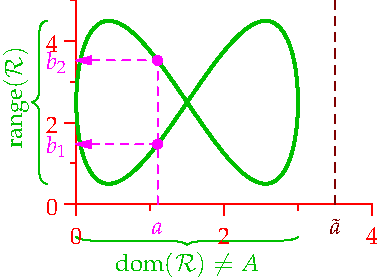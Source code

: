 settings.tex="pdflatex";

texpreamble("\usepackage{amsmath}
\usepackage{amsthm,amssymb}
\usepackage{mathpazo}
\usepackage[svgnames]{xcolor}
");
import graph;

size(190,140,IgnoreAspect);

pair R(real t){return (1.5+1.5*cos(t),2*sin(2t)+2.5);}

path RR=graph(R,0,2pi,operator..);

draw(RR,heavygreen+linewidth(1.5));


real a=1.1;

path av=(a,0)--(a,5);

pair[] bb=intersectionpoints(RR,av);

draw(bb[0]--(0,bb[0].y),dashed+magenta,Arrow);
draw((a,0)--bb[1]--(0,bb[1].y),dashed+magenta,Arrow);

dotfactor=10;
dot(bb[0],magenta);
dot(bb[1],magenta);

labelx("$a$",a,magenta);
labely("$b_1$",bb[0].y,magenta);
labely("$b_2$",bb[1].y,magenta);

real atil=3.5;
draw((atil,0)--(atil,5),brown+dashed);
labelx("$\tilde a$",atil,brown);

xaxis(0,4,red,RightTicks(new real[]{0,2,4},new real[]{1,3}));
yaxis(0,5,red,LeftTicks(new real[]{0,2,4},new real[]{1,3,5}));

draw("$\operatorname{dom}(\mathcal R)\neq A$",brace((0,-0.8),(3,-0.8),-0.2),heavygreen);
draw(rotate(90,(-0.4,2.25))*"$\operatorname{range}(\mathcal R)$",brace((-0.4,0.5),(-0.4,4.5),0.2),W,heavygreen);
